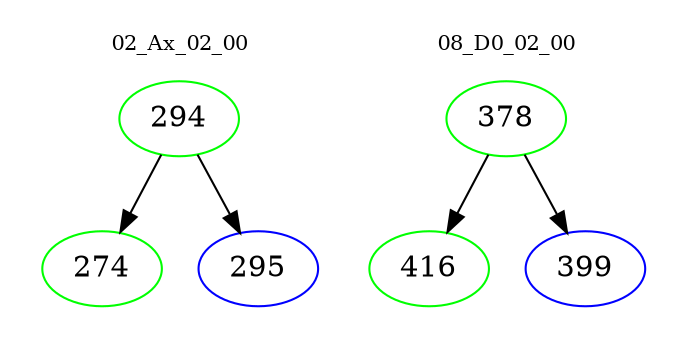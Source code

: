digraph{
subgraph cluster_0 {
color = white
label = "02_Ax_02_00";
fontsize=10;
T0_294 [label="294", color="green"]
T0_294 -> T0_274 [color="black"]
T0_274 [label="274", color="green"]
T0_294 -> T0_295 [color="black"]
T0_295 [label="295", color="blue"]
}
subgraph cluster_1 {
color = white
label = "08_D0_02_00";
fontsize=10;
T1_378 [label="378", color="green"]
T1_378 -> T1_416 [color="black"]
T1_416 [label="416", color="green"]
T1_378 -> T1_399 [color="black"]
T1_399 [label="399", color="blue"]
}
}
